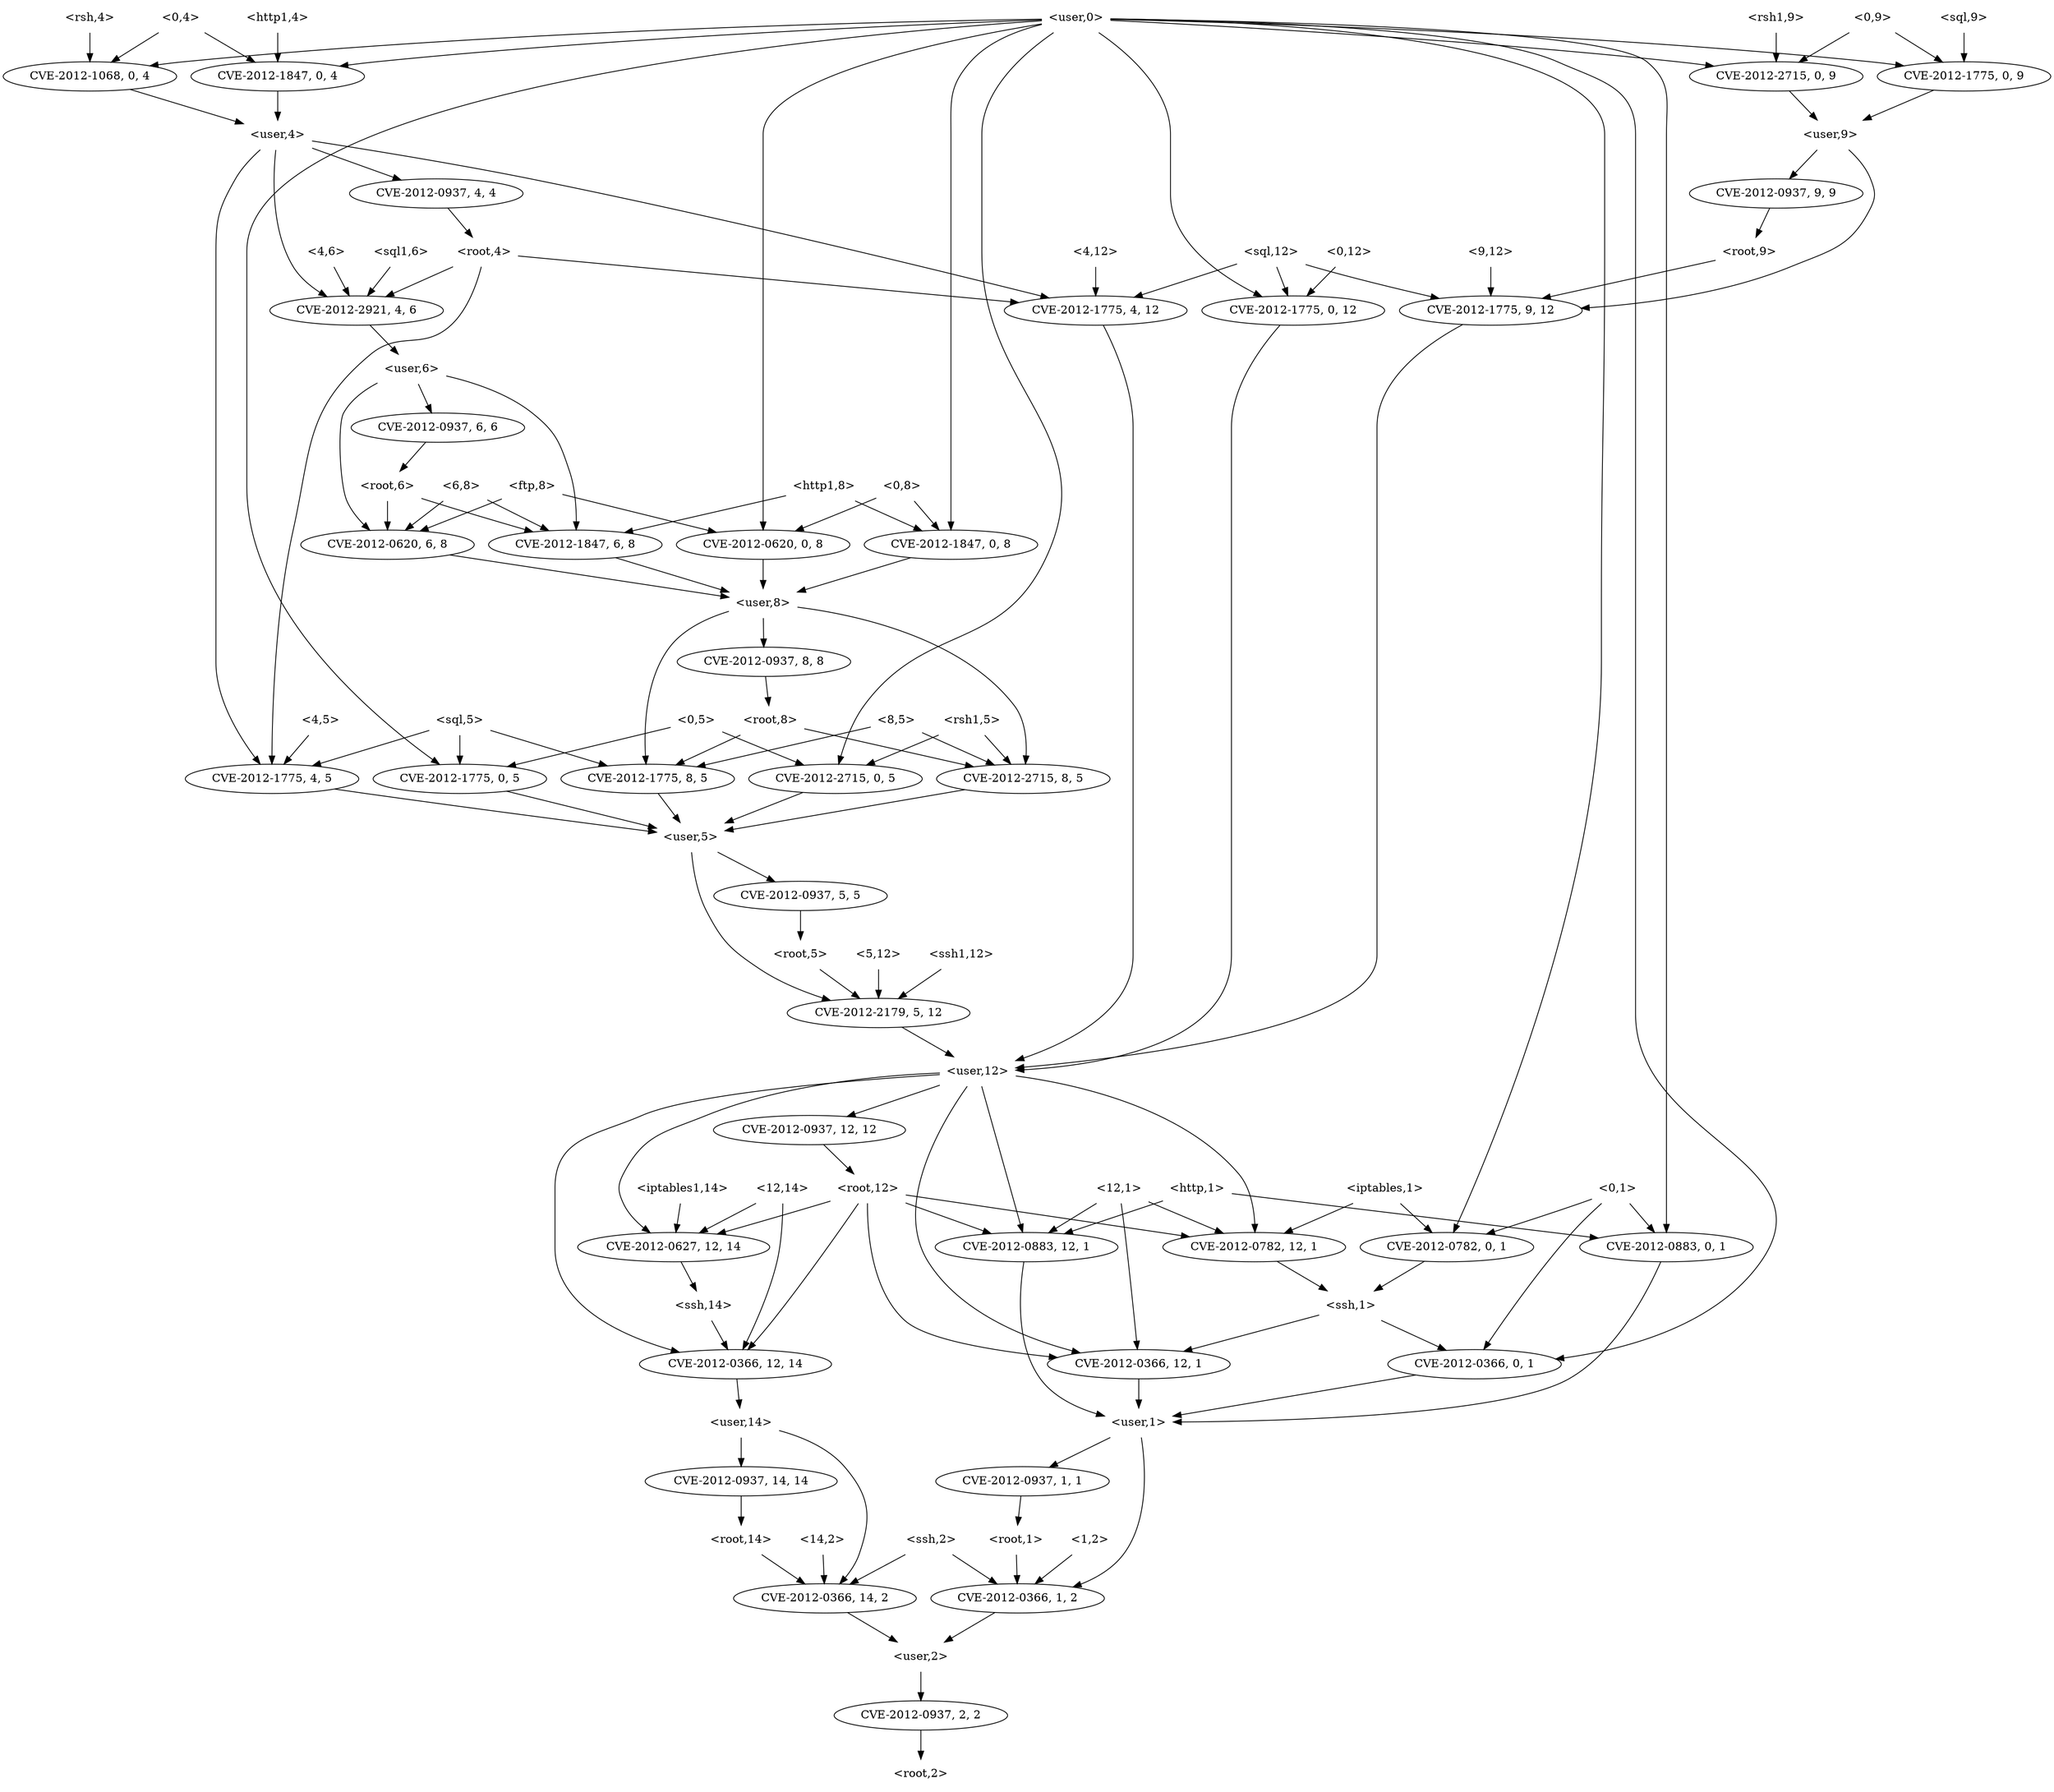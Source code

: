 strict digraph {
	graph [bb="0,0,1852,2196"];
	node [label="\N"];
	"<rsh,4>"	 [height=0.5,
		pos="1151,2178",
		shape=plaintext,
		width=0.81944];
	"<v_rsh,0,4>"	 [height=0.5,
		label=<CVE-2012-1068, 0, 4>,
		pos="1151,2106",
		width=2.4499];
	"<rsh,4>" -> "<v_rsh,0,4>"	 [pos="e,1151,2124.1 1151,2159.7 1151,2152 1151,2142.7 1151,2134.1"];
	"<user,4>"	 [height=0.5,
		pos="1306,2034",
		shape=plaintext,
		width=0.91667];
	"<v_rsh,0,4>" -> "<user,4>"	 [pos="e,1272.9,2049.9 1185.8,2089.3 1208.8,2078.9 1239.1,2065.2 1263.5,2054.2"];
	"<iptables1,14>"	 [height=0.5,
		pos="1397,738",
		shape=plaintext,
		width=1.3681];
	"<v_iptables1,12,14>"	 [height=0.5,
		label=<CVE-2012-0627, 12, 14>,
		pos="1444,666",
		width=2.7013];
	"<iptables1,14>" -> "<v_iptables1,12,14>"	 [pos="e,1432.5,684.1 1408.6,719.7 1414.1,711.47 1420.8,701.48 1426.9,692.42"];
	"<ssh,14>"	 [height=0.5,
		pos="1413,594",
		shape=plaintext,
		width=0.94444];
	"<v_iptables1,12,14>" -> "<ssh,14>"	 [pos="e,1420.6,612.1 1436.3,647.7 1432.8,639.73 1428.5,630.1 1424.6,621.26"];
	"<sql,9>"	 [height=0.5,
		pos="88,2178",
		shape=plaintext,
		width=0.8125];
	"<v_sql,0,9>"	 [height=0.5,
		label=<CVE-2012-1775, 0, 9>,
		pos="88,2106",
		width=2.4499];
	"<sql,9>" -> "<v_sql,0,9>"	 [pos="e,88,2124.1 88,2159.7 88,2152 88,2142.7 88,2134.1"];
	"<user,9>"	 [height=0.5,
		pos="225,2034",
		shape=plaintext,
		width=0.91667];
	"<v_sql,0,9>" -> "<user,9>"	 [pos="e,191.64,2052 119.09,2089.1 137.85,2079.5 162,2067.2 182.51,2056.7"];
	"<12,1>"	 [height=0.5,
		pos="963,738",
		shape=plaintext,
		width=0.78472];
	"<v_iptables,12,1>"	 [height=0.5,
		label=<CVE-2012-0782, 12, 1>,
		pos="842,666",
		width=2.5686];
	"<12,1>" -> "<v_iptables,12,1>"	 [pos="e,870.19,683.31 934.63,720.59 918.09,711.02 897.05,698.85 879.19,688.52"];
	"<v_ssh,12,1>"	 [height=0.5,
		label=<CVE-2012-0366, 12, 1>,
		pos="965,522",
		width=2.5686];
	"<12,1>" -> "<v_ssh,12,1>"	 [pos="e,964.84,540.23 963.16,719.85 963.51,682.83 964.33,595.18 964.74,550.39"];
	"<v_http,12,1>"	 [height=0.5,
		label=<CVE-2012-0883, 12, 1>,
		pos="1084,666",
		width=2.5686];
	"<12,1>" -> "<v_http,12,1>"	 [pos="e,1055.8,683.31 991.37,720.59 1007.9,711.02 1029,698.85 1046.8,688.52"];
	"<ssh,1>"	 [height=0.5,
		pos="714,594",
		shape=plaintext,
		width=0.84028];
	"<v_iptables,12,1>" -> "<ssh,1>"	 [pos="e,744.42,611.63 812.31,648.76 794.8,639.19 772.41,626.94 753.43,616.56"];
	"<user,1>"	 [height=0.5,
		pos="844,450",
		shape=plaintext,
		width=0.91667];
	"<v_ssh,12,1>" -> "<user,1>"	 [pos="e,873.6,468.12 936.94,504.76 920.77,495.41 900.21,483.52 882.54,473.29"];
	"<v_http,12,1>" -> "<user,1>"	 [pos="e,843.63,468.08 1035,650.59 983.96,632.97 905.65,598.1 863,540 849.89,522.14 845.44,497.13 844.1,478.17"];
	"<root,1>"	 [height=0.5,
		pos="977,306",
		shape=plaintext,
		width=0.89583];
	"<v_ssh,1,2>"	 [height=0.5,
		label=<CVE-2012-0366, 1, 2>,
		pos="957,234",
		width=2.4499];
	"<root,1>" -> "<v_ssh,1,2>"	 [pos="e,961.89,252.1 972.06,287.7 969.83,279.9 967.15,270.51 964.67,261.83"];
	"<user,2>"	 [height=0.5,
		pos="1056,162",
		shape=plaintext,
		width=0.91667];
	"<v_ssh,1,2>" -> "<user,2>"	 [pos="e,1031.9,180.04 980.21,216.59 993.08,207.49 1009.3,196.02 1023.4,186.03"];
	"<v_root,9,9>"	 [height=0.5,
		label=<CVE-2012-0937, 9, 9>,
		pos="283,1962",
		width=2.4499];
	"<user,9>" -> "<v_root,9,9>"	 [pos="e,268.83,1980.1 239.34,2015.7 246.29,2007.3 254.77,1997.1 262.4,1987.9"];
	"<v_sql,9,12>"	 [height=0.5,
		label=<CVE-2012-1775, 9, 12>,
		pos="596,1818",
		width=2.5686];
	"<user,9>" -> "<v_sql,9,12>"	 [pos="e,526.62,1830 207.44,2015.7 190.42,1996.9 169.43,1966.4 186,1944 225.51,1890.6 409.12,1850.9 516.76,1831.8"];
	"<root,9>"	 [height=0.5,
		pos="536,1890",
		shape=plaintext,
		width=0.89583];
	"<v_root,9,9>" -> "<root,9>"	 [pos="e,503.48,1900 333.29,1947.1 380.21,1934.1 449.45,1914.9 493.63,1902.7"];
	"<user,12>"	 [height=0.5,
		pos="1156,882",
		shape=plaintext,
		width=1.0069];
	"<v_sql,9,12>" -> "<user,12>"	 [pos="e,1119.4,885.17 605.11,1800.1 618.26,1774 641,1722.1 641,1675 641,1675 641,1675 641,1025 641,928.36 982.26,894.96 1109.2,885.88"];
	"<v_root,2,2>"	 [height=0.5,
		label=<CVE-2012-0937, 2, 2>,
		pos="1056,90",
		width=2.4499];
	"<user,2>" -> "<v_root,2,2>"	 [pos="e,1056,108.1 1056,143.7 1056,135.98 1056,126.71 1056,118.11"];
	"<root,9>" -> "<v_sql,9,12>"	 [pos="e,581.34,1836.1 550.83,1871.7 558.02,1863.3 566.8,1853.1 574.69,1843.9"];
	"<user,1>" -> "<v_ssh,1,2>"	 [pos="e,912.76,249.64 841.29,431.79 837.29,400.34 833.21,332.75 863,288 872.81,273.27 888.18,262.19 903.67,254.08"];
	"<v_root,1,1>"	 [height=0.5,
		label=<CVE-2012-0937, 1, 1>,
		pos="969,378",
		width=2.4499];
	"<user,1>" -> "<v_root,1,1>"	 [pos="e,940.03,395.23 874.58,431.88 891.57,422.36 912.85,410.44 930.91,400.33"];
	"<v_root,1,1>" -> "<root,1>"	 [pos="e,975.05,324.1 970.98,359.7 971.86,351.98 972.92,342.71 973.9,334.11"];
	"<root,14>"	 [height=0.5,
		pos="1287,306",
		shape=plaintext,
		width=1];
	"<v_ssh,14,2>"	 [height=0.5,
		label=<CVE-2012-0366, 14, 2>,
		pos="1156,234",
		width=2.5686];
	"<root,14>" -> "<v_ssh,14,2>"	 [pos="e,1186.4,251.23 1255,287.88 1237,278.28 1214.4,266.22 1195.4,256.05"];
	"<v_ssh,14,2>" -> "<user,2>"	 [pos="e,1080.3,180.04 1132.6,216.59 1119.6,207.49 1103.2,196.02 1088.9,186.03"];
	"<ssh1,12>"	 [height=0.5,
		pos="1200,1026",
		shape=plaintext,
		width=1.0278];
	"<v_ssh1,5,12>"	 [height=0.5,
		label=<CVE-2012-2179, 5, 12>,
		pos="1156,954",
		width=2.5686];
	"<ssh1,12>" -> "<v_ssh1,5,12>"	 [pos="e,1166.8,972.1 1189.1,1007.7 1184,999.56 1177.8,989.69 1172.2,980.7"];
	"<v_ssh1,5,12>" -> "<user,12>"	 [pos="e,1156,900.1 1156,935.7 1156,927.98 1156,918.71 1156,910.11"];
	"<4,6>"	 [height=0.5,
		pos="1128,1890",
		shape=plaintext,
		width=0.75];
	"<v_sql1,4,6>"	 [height=0.5,
		label=<CVE-2012-2921, 4, 6>,
		pos="1197,1818",
		width=2.4499];
	"<4,6>" -> "<v_sql1,4,6>"	 [pos="e,1180.1,1836.1 1145.1,1871.7 1153.5,1863.1 1163.8,1852.7 1173,1843.3"];
	"<user,6>"	 [height=0.5,
		pos="1554,1746",
		shape=plaintext,
		width=0.91667];
	"<v_sql1,4,6>" -> "<user,6>"	 [pos="e,1520.8,1753.5 1258.4,1805 1330.3,1790.9 1447.7,1767.8 1510.8,1755.5"];
	"<user,8>"	 [height=0.5,
		pos="1519,1458",
		shape=plaintext,
		width=0.91667];
	"<v_sql,8,5>"	 [height=0.5,
		label=<CVE-2012-1775, 8, 5>,
		pos="1435,1242",
		width=2.4499];
	"<user,8>" -> "<v_sql,8,5>"	 [pos="e,1416.4,1259.7 1485.6,1445.4 1465,1436.7 1439.2,1423.1 1422,1404 1398.8,1378.2 1398.8,1366 1392,1332 1388.9,1316.3 1386.7,1311.1\
 1392,1296 1395.7,1285.5 1402.5,1275.6 1409.6,1267.2"];
	"<v_root,8,8>"	 [height=0.5,
		label=<CVE-2012-0937, 8, 8>,
		pos="1519,1386",
		width=2.4499];
	"<user,8>" -> "<v_root,8,8>"	 [pos="e,1519,1404.1 1519,1439.7 1519,1432 1519,1422.7 1519,1414.1"];
	"<v_rsh1,8,5>"	 [height=0.5,
		label=<CVE-2012-2715, 8, 5>,
		pos="1630,1242",
		width=2.4499];
	"<user,8>" -> "<v_rsh1,8,5>"	 [pos="e,1633.9,1260.1 1552.1,1446.8 1573.4,1438.6 1600.1,1424.9 1616,1404 1645.6,1365.2 1641.4,1304.7 1635.7,1270"];
	"<user,5>"	 [height=0.5,
		pos="1240,1170",
		shape=plaintext,
		width=0.91667];
	"<v_sql,8,5>" -> "<user,5>"	 [pos="e,1273,1182.9 1393.2,1226 1360.6,1214.3 1315.6,1198.1 1282.8,1186.4"];
	"<root,8>"	 [height=0.5,
		pos="1519,1314",
		shape=plaintext,
		width=0.89583];
	"<v_root,8,8>" -> "<root,8>"	 [pos="e,1519,1332.1 1519,1367.7 1519,1360 1519,1350.7 1519,1342.1"];
	"<v_rsh1,8,5>" -> "<user,5>"	 [pos="e,1273.4,1177 1566,1229.5 1486.3,1215.2 1352.1,1191.1 1283.4,1178.8"];
	"<rsh1,9>"	 [height=0.5,
		pos="283,2178",
		shape=plaintext,
		width=0.92361];
	"<v_rsh1,0,9>"	 [height=0.5,
		label=<CVE-2012-2715, 0, 9>,
		pos="283,2106",
		width=2.4499];
	"<rsh1,9>" -> "<v_rsh1,0,9>"	 [pos="e,283,2124.1 283,2159.7 283,2152 283,2142.7 283,2134.1"];
	"<v_rsh1,0,9>" -> "<user,9>"	 [pos="e,239.31,2052.3 268.96,2088.1 262.01,2079.7 253.48,2069.4 245.79,2060.1"];
	"<4,12>"	 [height=0.5,
		pos="1556,1890",
		shape=plaintext,
		width=0.78472];
	"<v_sql,4,12>"	 [height=0.5,
		label=<CVE-2012-1775, 4, 12>,
		pos="1499,1818",
		width=2.5686];
	"<4,12>" -> "<v_sql,4,12>"	 [pos="e,1512.9,1836.1 1541.9,1871.7 1535.1,1863.3 1526.7,1853.1 1519.2,1843.9"];
	"<v_sql,4,12>" -> "<user,12>"	 [pos="e,1192.4,882.59 1562.9,1804.9 1664.7,1783.8 1852,1736.6 1852,1675 1852,1675 1852,1675 1852,1025 1852,892.09 1358.6,882.33 1202.6\
,882.56"];
	"<v_sql,0,5>"	 [height=0.5,
		label=<CVE-2012-1775, 0, 5>,
		pos="850,1242",
		width=2.4499];
	"<v_sql,0,5>" -> "<user,5>"	 [pos="e,1206.6,1177 913.96,1229.5 993.72,1215.2 1127.9,1191.1 1196.6,1178.8"];
	"<user,5>" -> "<v_ssh1,5,12>"	 [pos="e,1200.3,969.93 1246.2,1151.6 1256.3,1120.5 1272.4,1054.1 1246,1008 1237.7,993.53 1223.8,982.62 1209.3,974.57"];
	"<v_root,5,5>"	 [height=0.5,
		label=<CVE-2012-0937, 5, 5>,
		pos="1131,1098",
		width=2.4499];
	"<user,5>" -> "<v_root,5,5>"	 [pos="e,1156.6,1115.5 1213.3,1151.9 1198.9,1142.6 1180.9,1131 1165.4,1121.1"];
	"<root,2>"	 [height=0.5,
		pos="1056,18",
		shape=plaintext,
		width=0.89583];
	"<v_http,0,1>"	 [height=0.5,
		label=<CVE-2012-0883, 0, 1>,
		pos="448,666",
		width=2.4499];
	"<v_http,0,1>" -> "<user,1>"	 [pos="e,812.52,468.01 477.76,648.92 547.85,611.04 723.38,516.18 803.27,473.01"];
	"<user,0>"	 [height=0.5,
		pos="899,2178",
		shape=plaintext,
		width=0.91667];
	"<user,0>" -> "<v_rsh1,0,9>"	 [pos="e,347.39,2118.4 865.84,2174.3 784,2167.5 565.92,2148.4 385,2124 376.05,2122.8 366.68,2121.4 357.4,2120"];
	"<v_http1,0,8>"	 [height=0.5,
		label=<CVE-2012-1847, 0, 8>,
		pos="1346,1530",
		width=2.4499];
	"<user,0>" -> "<v_http1,0,8>"	 [pos="e,1326.1,1547.6 932.19,2165.6 953.12,2157 979.41,2143.3 997,2124 1026,2092.2 1035,2078 1035,2035 1035,2035 1035,2035 1035,1889 1035\
,1803 1242.1,1619 1318.3,1554.2"];
	"<v_http1,0,4>"	 [height=0.5,
		label=<CVE-2012-1847, 0, 4>,
		pos="1346,2106",
		width=2.4499];
	"<user,0>" -> "<v_http1,0,4>"	 [pos="e,1281.7,2118.3 932.24,2172.2 994.34,2163.2 1132.2,2142.8 1248,2124 1255.7,2122.8 1263.7,2121.4 1271.7,2120.1"];
	"<v_sql,0,12>"	 [height=0.5,
		label=<CVE-2012-1775, 0, 12>,
		pos="800,1818",
		width=2.5686];
	"<user,0>" -> "<v_sql,0,12>"	 [pos="e,818.44,1835.7 894.75,2159.6 888.61,2133 878,2080.4 878,2035 878,2035 878,2035 878,1961 878,1919.3 869.12,1908 848,1872 841.94,\
1861.7 833.63,1851.6 825.63,1843.1"];
	"<v_rsh1,0,5>"	 [height=0.5,
		label=<CVE-2012-2715, 0, 5>,
		pos="1240,1242",
		width=2.4499];
	"<user,0>" -> "<v_rsh1,0,5>"	 [pos="e,1213.3,1259.2 911.72,2159.6 929.34,2133.8 959,2083.2 959,2035 959,2035 959,2035 959,1601 959,1443.6 1129.1,1314.5 1204.6,1264.8"];
	"<v_iptables,0,1>"	 [height=0.5,
		label=<CVE-2012-0782, 0, 1>,
		pos="643,666",
		width=2.4499];
	"<user,0>" -> "<v_iptables,0,1>"	 [pos="e,600.17,681.79 865.73,2173.2 765.78,2160.7 475,2117.3 475,2035 475,2035 475,2035 475,809 475,747.47 541.54,707.14 590.87,685.7"];
	"<user,0>" -> "<v_sql,0,5>"	 [pos="e,843.35,1260.4 903.45,2159.6 909.88,2133 921,2080.4 921,2035 921,2035 921,2035 921,1889 921,1638.4 853.39,1581.8 834,1332 832.76\
,1316 831.66,1311.8 834,1296 835.28,1287.3 837.67,1278.1 840.22,1269.9"];
	"<v_ftp,0,8>"	 [height=0.5,
		label=<CVE-2012-0620, 0, 8>,
		pos="1151,1530",
		width=2.4499];
	"<user,0>" -> "<v_ftp,0,8>"	 [pos="e,1127.3,1547.6 932.19,2160.1 946.66,2151.1 962.64,2138.9 973,2124 996.35,2090.3 997,2076 997,2035 997,2035 997,2035 997,1889 997\
,1827.9 1055.6,1639.7 1092,1584 1099.3,1572.8 1109.5,1562.5 1119.5,1554"];
	"<user,0>" -> "<v_rsh,0,4>"	 [pos="e,1100.8,2121 932.2,2167.8 972.55,2156.6 1041.4,2137.5 1091.1,2123.6"];
	"<user,0>" -> "<v_http,0,1>"	 [pos="e,445.83,684.02 865.98,2175.1 785.94,2169.9 583.76,2154.3 524,2124 474.65,2099 437,2090.3 437,2035 437,2035 437,2035 437,809 437\
,768.88 441.42,722.57 444.66,694.03"];
	"<v_ssh,0,1>"	 [height=0.5,
		label=<CVE-2012-0366, 0, 1>,
		pos="384,522",
		width=2.4499];
	"<user,0>" -> "<v_ssh,0,1>"	 [pos="e,368.9,539.87 865.78,2177.5 773.97,2178.1 519.51,2175 457,2124 420.01,2093.8 307,1519.8 307,1027 307,1027 307,1027 307,953 307,\
784.5 288.02,733.84 347,576 350.67,566.17 356.6,556.45 362.64,548.07"];
	"<user,0>" -> "<v_sql,0,9>"	 [pos="e,150.34,2118.8 865.84,2175.7 763.99,2171.4 446.85,2156.2 186,2124 177.69,2123 169,2121.7 160.39,2120.4"];
	"<v_http1,0,8>" -> "<user,8>"	 [pos="e,1485.8,1472.4 1384,1513.6 1411.2,1502.6 1447.9,1487.8 1476.2,1476.3"];
	"<v_http1,0,4>" -> "<user,4>"	 [pos="e,1315.9,2052.3 1336.3,2088.1 1331.7,2080 1326.1,2070.2 1321,2061.2"];
	"<v_sql,0,12>" -> "<user,12>"	 [pos="e,1119.7,887.29 786,1799.8 766.63,1774.3 734,1723.9 734,1675 734,1675 734,1675 734,1025 734,946.46 999.86,903.14 1109.5,888.61"];
	"<v_rsh1,0,5>" -> "<user,5>"	 [pos="e,1240,1188.1 1240,1223.7 1240,1216 1240,1206.7 1240,1198.1"];
	"<v_iptables,0,1>" -> "<ssh,1>"	 [pos="e,696.48,612.28 660.19,648.05 668.87,639.5 679.56,628.96 689.11,619.54"];
	"<v_ftp,0,8>" -> "<user,8>"	 [pos="e,1485.5,1465.4 1213.4,1517.1 1288,1502.9 1410.7,1479.6 1475.6,1467.2"];
	"<v_ssh,0,1>" -> "<user,1>"	 [pos="e,810.91,456.04 452.37,510.6 548.42,495.98 720.51,469.79 800.68,457.59"];
	"<v_sql,4,5>"	 [height=0.5,
		label=<CVE-2012-1775, 4, 5>,
		pos="1045,1242",
		width=2.4499];
	"<v_sql,4,5>" -> "<user,5>"	 [pos="e,1207,1182.9 1086.8,1226 1119.4,1214.3 1164.4,1198.1 1197.2,1186.4"];
	"<ssh,1>" -> "<v_ssh,12,1>"	 [pos="e,914.19,537.17 744.28,584.56 783.76,573.55 853.75,554.03 904.34,539.92"];
	"<ssh,1>" -> "<v_ssh,0,1>"	 [pos="e,442.78,535.47 683.55,586.54 631.46,575.49 524.02,552.7 452.99,537.63"];
	"<v_root,12,12>"	 [height=0.5,
		label=<CVE-2012-0937, 12, 12>,
		pos="1156,810",
		width=2.7013];
	"<root,12>"	 [height=0.5,
		pos="1180,738",
		shape=plaintext,
		width=1];
	"<v_root,12,12>" -> "<root,12>"	 [pos="e,1174.1,756.1 1161.9,791.7 1164.6,783.9 1167.8,774.51 1170.8,765.83"];
	"<root,12>" -> "<v_http,12,1>"	 [pos="e,1106.8,683.62 1156.3,719.7 1143.9,710.66 1128.6,699.5 1115.2,689.77"];
	"<root,12>" -> "<v_ssh,12,1>"	 [pos="e,1019.2,536.77 1186.2,719.97 1192,701.03 1197.9,670.2 1185,648 1151.6,590.63 1081,557.44 1028.7,539.87"];
	"<v_ssh,12,14>"	 [height=0.5,
		label=<CVE-2012-0366, 12, 14>,
		pos="1319,522",
		width=2.7013];
	"<root,12>" -> "<v_ssh,12,14>"	 [pos="e,1308.9,540.2 1193.4,719.58 1201.1,709.36 1210.8,696.11 1219,684 1250.6,637.38 1284.6,581.15 1303.7,548.99"];
	"<root,12>" -> "<v_iptables,12,1>"	 [pos="e,902.94,679.62 1143.8,729.51 1089,718.15 983.65,696.34 913.09,681.72"];
	"<root,12>" -> "<v_iptables1,12,14>"	 [pos="e,1390.5,681.19 1216.2,727.41 1258.5,716.19 1329.3,697.41 1380.8,683.76"];
	"<0,1>"	 [height=0.5,
		pos="382,738",
		shape=plaintext,
		width=0.75];
	"<0,1>" -> "<v_http,0,1>"	 [pos="e,431.87,684.1 398.31,719.7 406.31,711.22 416.07,700.86 424.82,691.58"];
	"<0,1>" -> "<v_iptables,0,1>"	 [pos="e,591.82,680.73 409.44,729.64 450.1,718.74 527.41,698 581.92,683.38"];
	"<0,1>" -> "<v_ssh,0,1>"	 [pos="e,375.28,540.09 368.85,719.91 362.08,710.01 354.51,696.96 351,684 338.29,637.08 357.11,581.3 371.13,549.24"];
	"<http,1>"	 [height=0.5,
		pos="612,738",
		shape=plaintext,
		width=0.89583];
	"<http,1>" -> "<v_http,0,1>"	 [pos="e,484.33,682.51 579.6,723.17 555.05,712.69 521,698.16 493.68,686.5"];
	"<http,1>" -> "<v_http,12,1>"	 [pos="e,1010.4,676.97 644.26,731.36 664.08,727.95 689.98,723.58 713,720 811.4,704.69 924.75,688.74 1000,678.39"];
	"<14,2>"	 [height=0.5,
		pos="1136,306",
		shape=plaintext,
		width=0.78472];
	"<14,2>" -> "<v_ssh,14,2>"	 [pos="e,1151.1,252.1 1140.9,287.7 1143.2,279.9 1145.9,270.51 1148.3,261.83"];
	"<iptables,1>"	 [height=0.5,
		pos="765,738",
		shape=plaintext,
		width=1.1944];
	"<iptables,1>" -> "<v_iptables,12,1>"	 [pos="e,823.45,683.86 784.03,719.7 793.62,710.99 805.38,700.29 815.8,690.82"];
	"<iptables,1>" -> "<v_iptables,0,1>"	 [pos="e,671.28,683.23 735.16,719.88 718.58,710.36 697.8,698.44 680.17,688.33"];
	"<root,8>" -> "<v_sql,8,5>"	 [pos="e,1454.9,1259.6 1498.2,1295.7 1487.5,1286.7 1474.2,1275.7 1462.7,1266"];
	"<root,8>" -> "<v_rsh1,8,5>"	 [pos="e,1604.3,1259.2 1546.2,1295.9 1561.1,1286.5 1579.8,1274.7 1595.7,1264.6"];
	"<5,12>"	 [height=0.5,
		pos="1033,1026",
		shape=plaintext,
		width=0.78472];
	"<5,12>" -> "<v_ssh1,5,12>"	 [pos="e,1127.6,971.15 1061.5,1008.8 1078.6,999.05 1100.5,986.59 1118.9,976.11"];
	"<0,8>"	 [height=0.5,
		pos="1128,1602",
		shape=plaintext,
		width=0.75];
	"<0,8>" -> "<v_http1,0,8>"	 [pos="e,1291.9,1544.4 1155.3,1587.6 1158.2,1586.3 1161.2,1585.1 1164,1584 1202.5,1569.4 1246.9,1556.4 1282.2,1546.9"];
	"<0,8>" -> "<v_ftp,0,8>"	 [pos="e,1145.4,1548.1 1133.7,1583.7 1136.2,1575.9 1139.3,1566.5 1142.2,1557.8"];
	"<v_root,14,14>"	 [height=0.5,
		label=<CVE-2012-0937, 14, 14>,
		pos="1318,378",
		width=2.7013];
	"<v_root,14,14>" -> "<root,14>"	 [pos="e,1294.6,324.1 1310.3,359.7 1306.8,351.73 1302.5,342.1 1298.6,333.26"];
	"<user,14>"	 [height=0.5,
		pos="1318,450",
		shape=plaintext,
		width=1.0069];
	"<v_ssh,12,14>" -> "<user,14>"	 [pos="e,1318.2,468.1 1318.8,503.7 1318.6,495.98 1318.5,486.71 1318.4,478.11"];
	"<9,12>"	 [height=0.5,
		pos="615,1890",
		shape=plaintext,
		width=0.78472];
	"<9,12>" -> "<v_sql,9,12>"	 [pos="e,600.64,1836.1 610.3,1871.7 608.19,1863.9 605.64,1854.5 603.28,1845.8"];
	"<root,4>"	 [height=0.5,
		pos="1356,1890",
		shape=plaintext,
		width=0.89583];
	"<root,4>" -> "<v_sql1,4,6>"	 [pos="e,1232.3,1834.5 1323.4,1874.7 1299.8,1864.3 1267.6,1850.1 1241.6,1838.6"];
	"<root,4>" -> "<v_sql,4,12>"	 [pos="e,1466.2,1835.1 1388.4,1873.1 1408.8,1863.2 1435.2,1850.2 1457.1,1839.5"];
	"<root,4>" -> "<v_sql,4,5>"	 [pos="e,1066,1259.5 1345.7,1871.7 1334.2,1853.1 1314.5,1823.1 1294,1800 1191.4,1684.3 1091.2,1698.1 1054,1548 1026.8,1438 1133.8,1401.7\
 1093,1296 1088.8,1285.1 1081.2,1275 1073.3,1266.7"];
	"<ftp,8>"	 [height=0.5,
		pos="1203,1602",
		shape=plaintext,
		width=0.8125];
	"<v_ftp,6,8>"	 [height=0.5,
		label=<CVE-2012-0620, 6, 8>,
		pos="1541,1530",
		width=2.4499];
	"<ftp,8>" -> "<v_ftp,6,8>"	 [pos="e,1481.3,1543.4 1232.4,1594.9 1285.2,1584 1397.6,1560.7 1471.2,1545.5"];
	"<ftp,8>" -> "<v_ftp,0,8>"	 [pos="e,1163.7,1548.1 1190.1,1583.7 1184,1575.4 1176.5,1565.3 1169.7,1556.1"];
	"<v_ftp,6,8>" -> "<user,8>"	 [pos="e,1524.4,1476.1 1535.6,1511.7 1533.1,1503.9 1530.2,1494.5 1527.4,1485.8"];
	"<http1,4>"	 [height=0.5,
		pos="1346,2178",
		shape=plaintext,
		width=0.97917];
	"<http1,4>" -> "<v_http1,0,4>"	 [pos="e,1346,2124.1 1346,2159.7 1346,2152 1346,2142.7 1346,2134.1"];
	"<user,12>" -> "<v_http,12,1>"	 [pos="e,1073,683.89 1119.5,873.23 1095.2,865.96 1065.1,852.42 1050,828 1023.8,785.57 1049.1,726.13 1067.9,692.62"];
	"<user,12>" -> "<v_ssh,12,1>"	 [pos="e,1055.1,526.33 1192.5,871.65 1215.8,863.8 1244.8,850.21 1262,828 1286.8,796.02 1281,779.45 1281,739 1281,739 1281,739 1281,665 \
1281,568.81 1157.7,537.39 1065.1,527.35"];
	"<user,12>" -> "<v_ssh,12,14>"	 [pos="e,1319,540.05 1192.5,876.4 1224,870.52 1268.5,857.31 1295,828 1322.5,797.61 1319,779.97 1319,739 1319,739 1319,739 1319,665 1319\
,625 1319,578.65 1319,550.08"];
	"<user,12>" -> "<v_iptables,12,1>"	 [pos="e,855.6,683.91 1119.6,866.69 1095.4,856.77 1063.2,842.73 1036,828 984.27,800.03 970.06,793.78 925,756 901.59,736.37 878.15,710.52\
 862.17,691.74"];
	"<user,12>" -> "<v_root,12,12>"	 [pos="e,1156,828.1 1156,863.7 1156,855.98 1156,846.71 1156,838.11"];
	"<user,12>" -> "<v_iptables1,12,14>"	 [pos="e,1451.9,683.94 1192.4,879.08 1259.7,873.28 1401.4,849.93 1455,756 1465.8,737.06 1461.5,712.21 1455.4,693.58"];
	"<rsh1,5>"	 [height=0.5,
		pos="1435,1314",
		shape=plaintext,
		width=0.92361];
	"<rsh1,5>" -> "<v_rsh1,0,5>"	 [pos="e,1281.6,1257.9 1401.5,1301 1371.1,1290.1 1325.9,1273.9 1291.1,1261.3"];
	"<rsh1,5>" -> "<v_rsh1,8,5>"	 [pos="e,1586.3,1257.7 1468.3,1299.7 1471.6,1298.4 1474.8,1297.2 1478,1296 1510.6,1283.9 1547.4,1271 1576.7,1261"];
	"<v_root,2,2>" -> "<root,2>"	 [pos="e,1056,36.104 1056,71.697 1056,63.983 1056,54.712 1056,46.112"];
	"<6,8>"	 [height=0.5,
		pos="1681,1602",
		shape=plaintext,
		width=0.75];
	"<6,8>" -> "<v_ftp,6,8>"	 [pos="e,1572.7,1546.8 1653.7,1587.3 1633.3,1577.1 1605,1563 1581.9,1551.4"];
	"<v_http1,6,8>"	 [height=0.5,
		label=<CVE-2012-1847, 6, 8>,
		pos="1736,1530",
		width=2.4499];
	"<6,8>" -> "<v_http1,6,8>"	 [pos="e,1722.6,1548.1 1694.6,1583.7 1701.1,1575.4 1709.1,1565.3 1716.2,1556.1"];
	"<v_http1,6,8>" -> "<user,8>"	 [pos="e,1552.2,1469.7 1691,1514.5 1653.1,1502.3 1599.1,1484.8 1561.8,1472.8"];
	"<0,9>"	 [height=0.5,
		pos="184,2178",
		shape=plaintext,
		width=0.75];
	"<0,9>" -> "<v_rsh1,0,9>"	 [pos="e,259.71,2123.5 208.22,2159.9 221.21,2150.7 237.37,2139.3 251.34,2129.4"];
	"<0,9>" -> "<v_sql,0,9>"	 [pos="e,110.8,2123.6 160.27,2159.7 147.88,2150.7 132.56,2139.5 119.23,2129.8"];
	"<sql,5>"	 [height=0.5,
		pos="1055,1314",
		shape=plaintext,
		width=0.8125];
	"<sql,5>" -> "<v_sql,0,5>"	 [pos="e,893.27,1257.8 1025.6,1303 993.68,1292.1 941.96,1274.4 902.9,1261.1"];
	"<sql,5>" -> "<v_sql,8,5>"	 [pos="e,1371.7,1254.7 1084.5,1307.6 1143.5,1296.7 1277.5,1272 1361.7,1256.5"];
	"<sql,5>" -> "<v_sql,4,5>"	 [pos="e,1047.4,1260.1 1052.5,1295.7 1051.4,1288 1050.1,1278.7 1048.9,1270.1"];
	"<root,5>"	 [height=0.5,
		pos="1112,1026",
		shape=plaintext,
		width=0.89583];
	"<root,5>" -> "<v_ssh1,5,12>"	 [pos="e,1145.2,972.1 1122.9,1007.7 1128,999.56 1134.2,989.69 1139.8,980.7"];
	"<v_root,5,5>" -> "<root,5>"	 [pos="e,1116.6,1044.1 1126.3,1079.7 1124.2,1071.9 1121.6,1062.5 1119.3,1053.8"];
	"<user,6>" -> "<v_ftp,6,8>"	 [pos="e,1533,1548.3 1537.1,1728 1528.7,1718.3 1519.4,1705.5 1515,1692 1500,1646.2 1516.5,1590 1529.2,1557.6"];
	"<v_root,6,6>"	 [height=0.5,
		label=<CVE-2012-0937, 6, 6>,
		pos="1612,1674",
		width=2.4499];
	"<user,6>" -> "<v_root,6,6>"	 [pos="e,1597.8,1692.1 1568.3,1727.7 1575.3,1719.3 1583.8,1709.1 1591.4,1699.9"];
	"<user,6>" -> "<v_http1,6,8>"	 [pos="e,1738.4,1548.4 1587.3,1743.2 1623,1739.5 1678.6,1727.8 1709,1692 1740.9,1654.4 1741.9,1593.5 1739.3,1558.4"];
	"<ssh,14>" -> "<v_ssh,12,14>"	 [pos="e,1341.3,539.62 1389.8,575.7 1377.6,566.66 1362.6,555.5 1349.6,545.77"];
	"<ssh,2>"	 [height=0.5,
		pos="1059,306",
		shape=plaintext,
		width=0.84028];
	"<ssh,2>" -> "<v_ssh,14,2>"	 [pos="e,1133,251.62 1083,287.7 1095.6,278.58 1111.3,267.28 1124.8,257.49"];
	"<ssh,2>" -> "<v_ssh,1,2>"	 [pos="e,980.99,251.47 1034,287.88 1020.7,278.69 1004,267.26 989.62,257.38"];
	"<0,4>"	 [height=0.5,
		pos="1246,2178",
		shape=plaintext,
		width=0.75];
	"<0,4>" -> "<v_rsh,0,4>"	 [pos="e,1173.6,2123.6 1222.5,2159.7 1210.3,2150.7 1195.1,2139.5 1181.9,2129.8"];
	"<0,4>" -> "<v_http1,0,4>"	 [pos="e,1322.5,2123.5 1270.5,2159.9 1283.6,2150.7 1299.9,2139.3 1314,2129.4"];
	"<root,6>"	 [height=0.5,
		pos="1603,1602",
		shape=plaintext,
		width=0.89583];
	"<root,6>" -> "<v_ftp,6,8>"	 [pos="e,1556.1,1548.1 1587.7,1583.7 1580.2,1575.3 1571.2,1565.1 1563,1555.9"];
	"<root,6>" -> "<v_http1,6,8>"	 [pos="e,1705.6,1547 1635.5,1583.9 1654,1574.2 1677.2,1561.9 1696.7,1551.7"];
	"<user,14>" -> "<v_ssh,14,2>"	 [pos="e,1161.6,252.12 1281.6,438.66 1258.8,430.46 1230.3,416.86 1212,396 1207.4,390.77 1179.3,306.1 1164.7,261.7"];
	"<user,14>" -> "<v_root,14,14>"	 [pos="e,1318,396.1 1318,431.7 1318,423.98 1318,414.71 1318,406.11"];
	"<user,4>" -> "<v_sql1,4,6>"	 [pos="e,1216.8,1835.8 1299.4,2015.9 1295.5,2005.5 1290.4,1992 1286,1980 1268.6,1932.2 1274.7,1915.3 1248,1872 1241.5,1861.5 1232.7,1851.4\
 1224.1,1842.8"];
	"<v_root,4,4>"	 [height=0.5,
		label=<CVE-2012-0937, 4, 4>,
		pos="1383,1962",
		width=2.4499];
	"<user,4>" -> "<v_root,4,4>"	 [pos="e,1364.7,1979.6 1325,2015.7 1334.7,2006.9 1346.6,1996.1 1357,1986.6"];
	"<user,4>" -> "<v_sql,4,12>"	 [pos="e,1502.5,1836.4 1339,2033.1 1379,2031.2 1445.3,2021.6 1480,1980 1511.4,1942.4 1508.9,1881.6 1504.1,1846.4"];
	"<user,4>" -> "<v_sql,4,5>"	 [pos="e,1034,1260.1 1273,2022.4 1225.9,2005.6 1140.1,1968.4 1092,1908 1003.6,1796.9 997,1745 997,1603 997,1603 997,1603 997,1385 997,1344.6\
 1001.9,1333.9 1016,1296 1019.4,1286.9 1024.2,1277.4 1028.8,1269"];
	"<v_root,4,4>" -> "<root,4>"	 [pos="e,1362.6,1908.1 1376.3,1943.7 1373.3,1935.8 1369.6,1926.3 1366.2,1917.5"];
	"<8,5>"	 [height=0.5,
		pos="1597,1314",
		shape=plaintext,
		width=0.75];
	"<8,5>" -> "<v_sql,8,5>"	 [pos="e,1472,1258.4 1570,1300.5 1566.6,1298.9 1563.2,1297.4 1560,1296 1534.1,1284.6 1505.1,1272.2 1481.5,1262.3"];
	"<8,5>" -> "<v_rsh1,8,5>"	 [pos="e,1621.9,1260.1 1605.2,1295.7 1608.9,1287.7 1613.5,1278.1 1617.6,1269.3"];
	"<0,5>"	 [height=0.5,
		pos="942,1314",
		shape=plaintext,
		width=0.75];
	"<0,5>" -> "<v_sql,0,5>"	 [pos="e,871.85,1259.6 919.26,1295.7 907.39,1286.7 892.71,1275.5 879.92,1265.8"];
	"<0,5>" -> "<v_rsh1,0,5>"	 [pos="e,1184.6,1256 969.24,1306.6 1015.4,1295.8 1110.3,1273.5 1174.5,1258.4"];
	"<sql1,6>"	 [height=0.5,
		pos="1206,1890",
		shape=plaintext,
		width=0.91667];
	"<sql1,6>" -> "<v_sql1,4,6>"	 [pos="e,1199.2,1836.1 1203.8,1871.7 1202.8,1864 1201.6,1854.7 1200.5,1846.1"];
	"<12,14>"	 [height=0.5,
		pos="1552,738",
		shape=plaintext,
		width=0.88889];
	"<12,14>" -> "<v_ssh,12,14>"	 [pos="e,1381.1,535.91 1555.8,719.88 1559,701.14 1561.5,670.74 1550,648 1519.4,587.69 1446.7,555.3 1390.9,538.73"];
	"<12,14>" -> "<v_iptables1,12,14>"	 [pos="e,1469.4,683.47 1525.6,719.88 1511.3,710.61 1493.4,699.05 1478.1,689.1"];
	"<v_root,6,6>" -> "<root,6>"	 [pos="e,1605.2,1620.1 1609.8,1655.7 1608.8,1648 1607.6,1638.7 1606.5,1630.1"];
	"<4,5>"	 [height=0.5,
		pos="870,1314",
		shape=plaintext,
		width=0.75];
	"<4,5>" -> "<v_sql,4,5>"	 [pos="e,1003.3,1257.9 897.03,1300 900.04,1298.6 903.07,1297.2 906,1296 934.78,1283.7 967.44,1271.2 993.87,1261.4"];
	"<1,2>"	 [height=0.5,
		pos="899,306",
		shape=plaintext,
		width=0.75];
	"<1,2>" -> "<v_ssh,1,2>"	 [pos="e,942.83,252.1 913.34,287.7 920.29,279.3 928.77,269.07 936.4,259.86"];
	"<sql,12>"	 [height=0.5,
		pos="806,1890",
		shape=plaintext,
		width=0.91667];
	"<sql,12>" -> "<v_sql,0,12>"	 [pos="e,801.47,1836.1 804.52,1871.7 803.86,1864 803.06,1854.7 802.32,1846.1"];
	"<sql,12>" -> "<v_sql,4,12>"	 [pos="e,1419,1827.1 839.42,1885.6 941.81,1875.3 1253.6,1843.8 1409,1828.1"];
	"<sql,12>" -> "<v_sql,9,12>"	 [pos="e,644.53,1833.4 772.75,1875.6 769.47,1874.3 766.18,1873.1 763,1872 727.16,1859.2 686.48,1846.3 654.25,1836.4"];
	"<http1,8>"	 [height=0.5,
		pos="1389,1602",
		shape=plaintext,
		width=0.97917];
	"<http1,8>" -> "<v_http1,0,8>"	 [pos="e,1356.5,1548.1 1378.4,1583.7 1373.4,1575.6 1367.3,1565.7 1361.8,1556.7"];
	"<http1,8>" -> "<v_http1,6,8>"	 [pos="e,1675.6,1543.2 1424.5,1593.8 1481,1582.4 1592.5,1560 1665.6,1545.2"];
	"<0,12>"	 [height=0.5,
		pos="726,1890",
		shape=plaintext,
		width=0.78472];
	"<0,12>" -> "<v_sql,0,12>"	 [pos="e,782.17,1835.9 744.29,1871.7 753.5,1863 764.81,1852.3 774.82,1842.8"];
}
